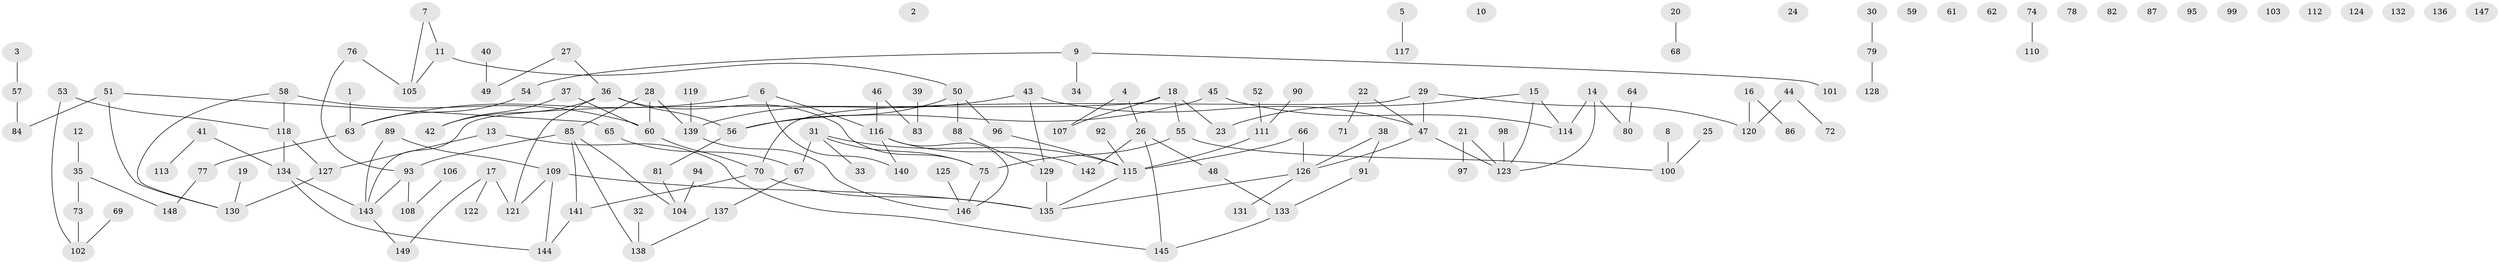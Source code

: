 // coarse degree distribution, {1: 0.25842696629213485, 0: 0.2247191011235955, 2: 0.20224719101123595, 4: 0.0898876404494382, 3: 0.0898876404494382, 5: 0.0898876404494382, 7: 0.02247191011235955, 11: 0.011235955056179775, 8: 0.011235955056179775}
// Generated by graph-tools (version 1.1) at 2025/16/03/04/25 18:16:34]
// undirected, 149 vertices, 158 edges
graph export_dot {
graph [start="1"]
  node [color=gray90,style=filled];
  1;
  2;
  3;
  4;
  5;
  6;
  7;
  8;
  9;
  10;
  11;
  12;
  13;
  14;
  15;
  16;
  17;
  18;
  19;
  20;
  21;
  22;
  23;
  24;
  25;
  26;
  27;
  28;
  29;
  30;
  31;
  32;
  33;
  34;
  35;
  36;
  37;
  38;
  39;
  40;
  41;
  42;
  43;
  44;
  45;
  46;
  47;
  48;
  49;
  50;
  51;
  52;
  53;
  54;
  55;
  56;
  57;
  58;
  59;
  60;
  61;
  62;
  63;
  64;
  65;
  66;
  67;
  68;
  69;
  70;
  71;
  72;
  73;
  74;
  75;
  76;
  77;
  78;
  79;
  80;
  81;
  82;
  83;
  84;
  85;
  86;
  87;
  88;
  89;
  90;
  91;
  92;
  93;
  94;
  95;
  96;
  97;
  98;
  99;
  100;
  101;
  102;
  103;
  104;
  105;
  106;
  107;
  108;
  109;
  110;
  111;
  112;
  113;
  114;
  115;
  116;
  117;
  118;
  119;
  120;
  121;
  122;
  123;
  124;
  125;
  126;
  127;
  128;
  129;
  130;
  131;
  132;
  133;
  134;
  135;
  136;
  137;
  138;
  139;
  140;
  141;
  142;
  143;
  144;
  145;
  146;
  147;
  148;
  149;
  1 -- 63;
  3 -- 57;
  4 -- 26;
  4 -- 107;
  5 -- 117;
  6 -- 63;
  6 -- 116;
  6 -- 140;
  7 -- 11;
  7 -- 105;
  8 -- 100;
  9 -- 34;
  9 -- 54;
  9 -- 101;
  11 -- 50;
  11 -- 105;
  12 -- 35;
  13 -- 127;
  13 -- 145;
  14 -- 80;
  14 -- 114;
  14 -- 123;
  15 -- 23;
  15 -- 114;
  15 -- 123;
  16 -- 86;
  16 -- 120;
  17 -- 121;
  17 -- 122;
  17 -- 149;
  18 -- 23;
  18 -- 55;
  18 -- 107;
  18 -- 143;
  19 -- 130;
  20 -- 68;
  21 -- 97;
  21 -- 123;
  22 -- 47;
  22 -- 71;
  25 -- 100;
  26 -- 48;
  26 -- 142;
  26 -- 145;
  27 -- 36;
  27 -- 49;
  28 -- 60;
  28 -- 85;
  28 -- 139;
  29 -- 47;
  29 -- 70;
  29 -- 120;
  30 -- 79;
  31 -- 33;
  31 -- 67;
  31 -- 75;
  31 -- 115;
  32 -- 138;
  35 -- 73;
  35 -- 148;
  36 -- 42;
  36 -- 56;
  36 -- 75;
  36 -- 121;
  37 -- 42;
  37 -- 60;
  38 -- 91;
  38 -- 126;
  39 -- 83;
  40 -- 49;
  41 -- 113;
  41 -- 134;
  43 -- 47;
  43 -- 129;
  43 -- 139;
  44 -- 72;
  44 -- 120;
  45 -- 56;
  45 -- 114;
  46 -- 83;
  46 -- 116;
  47 -- 123;
  47 -- 126;
  48 -- 133;
  50 -- 56;
  50 -- 88;
  50 -- 96;
  51 -- 65;
  51 -- 84;
  51 -- 130;
  52 -- 111;
  53 -- 102;
  53 -- 118;
  54 -- 63;
  55 -- 75;
  55 -- 100;
  56 -- 81;
  57 -- 84;
  58 -- 60;
  58 -- 118;
  58 -- 130;
  60 -- 70;
  63 -- 77;
  64 -- 80;
  65 -- 67;
  66 -- 115;
  66 -- 126;
  67 -- 137;
  69 -- 102;
  70 -- 135;
  70 -- 141;
  73 -- 102;
  74 -- 110;
  75 -- 146;
  76 -- 93;
  76 -- 105;
  77 -- 148;
  79 -- 128;
  81 -- 104;
  85 -- 93;
  85 -- 104;
  85 -- 138;
  85 -- 141;
  88 -- 129;
  89 -- 109;
  89 -- 143;
  90 -- 111;
  91 -- 133;
  92 -- 115;
  93 -- 108;
  93 -- 143;
  94 -- 104;
  96 -- 115;
  98 -- 123;
  106 -- 108;
  109 -- 121;
  109 -- 135;
  109 -- 144;
  111 -- 115;
  115 -- 135;
  116 -- 140;
  116 -- 142;
  116 -- 146;
  118 -- 127;
  118 -- 134;
  119 -- 139;
  125 -- 146;
  126 -- 131;
  126 -- 135;
  127 -- 130;
  129 -- 135;
  133 -- 145;
  134 -- 143;
  134 -- 144;
  137 -- 138;
  139 -- 146;
  141 -- 144;
  143 -- 149;
}
